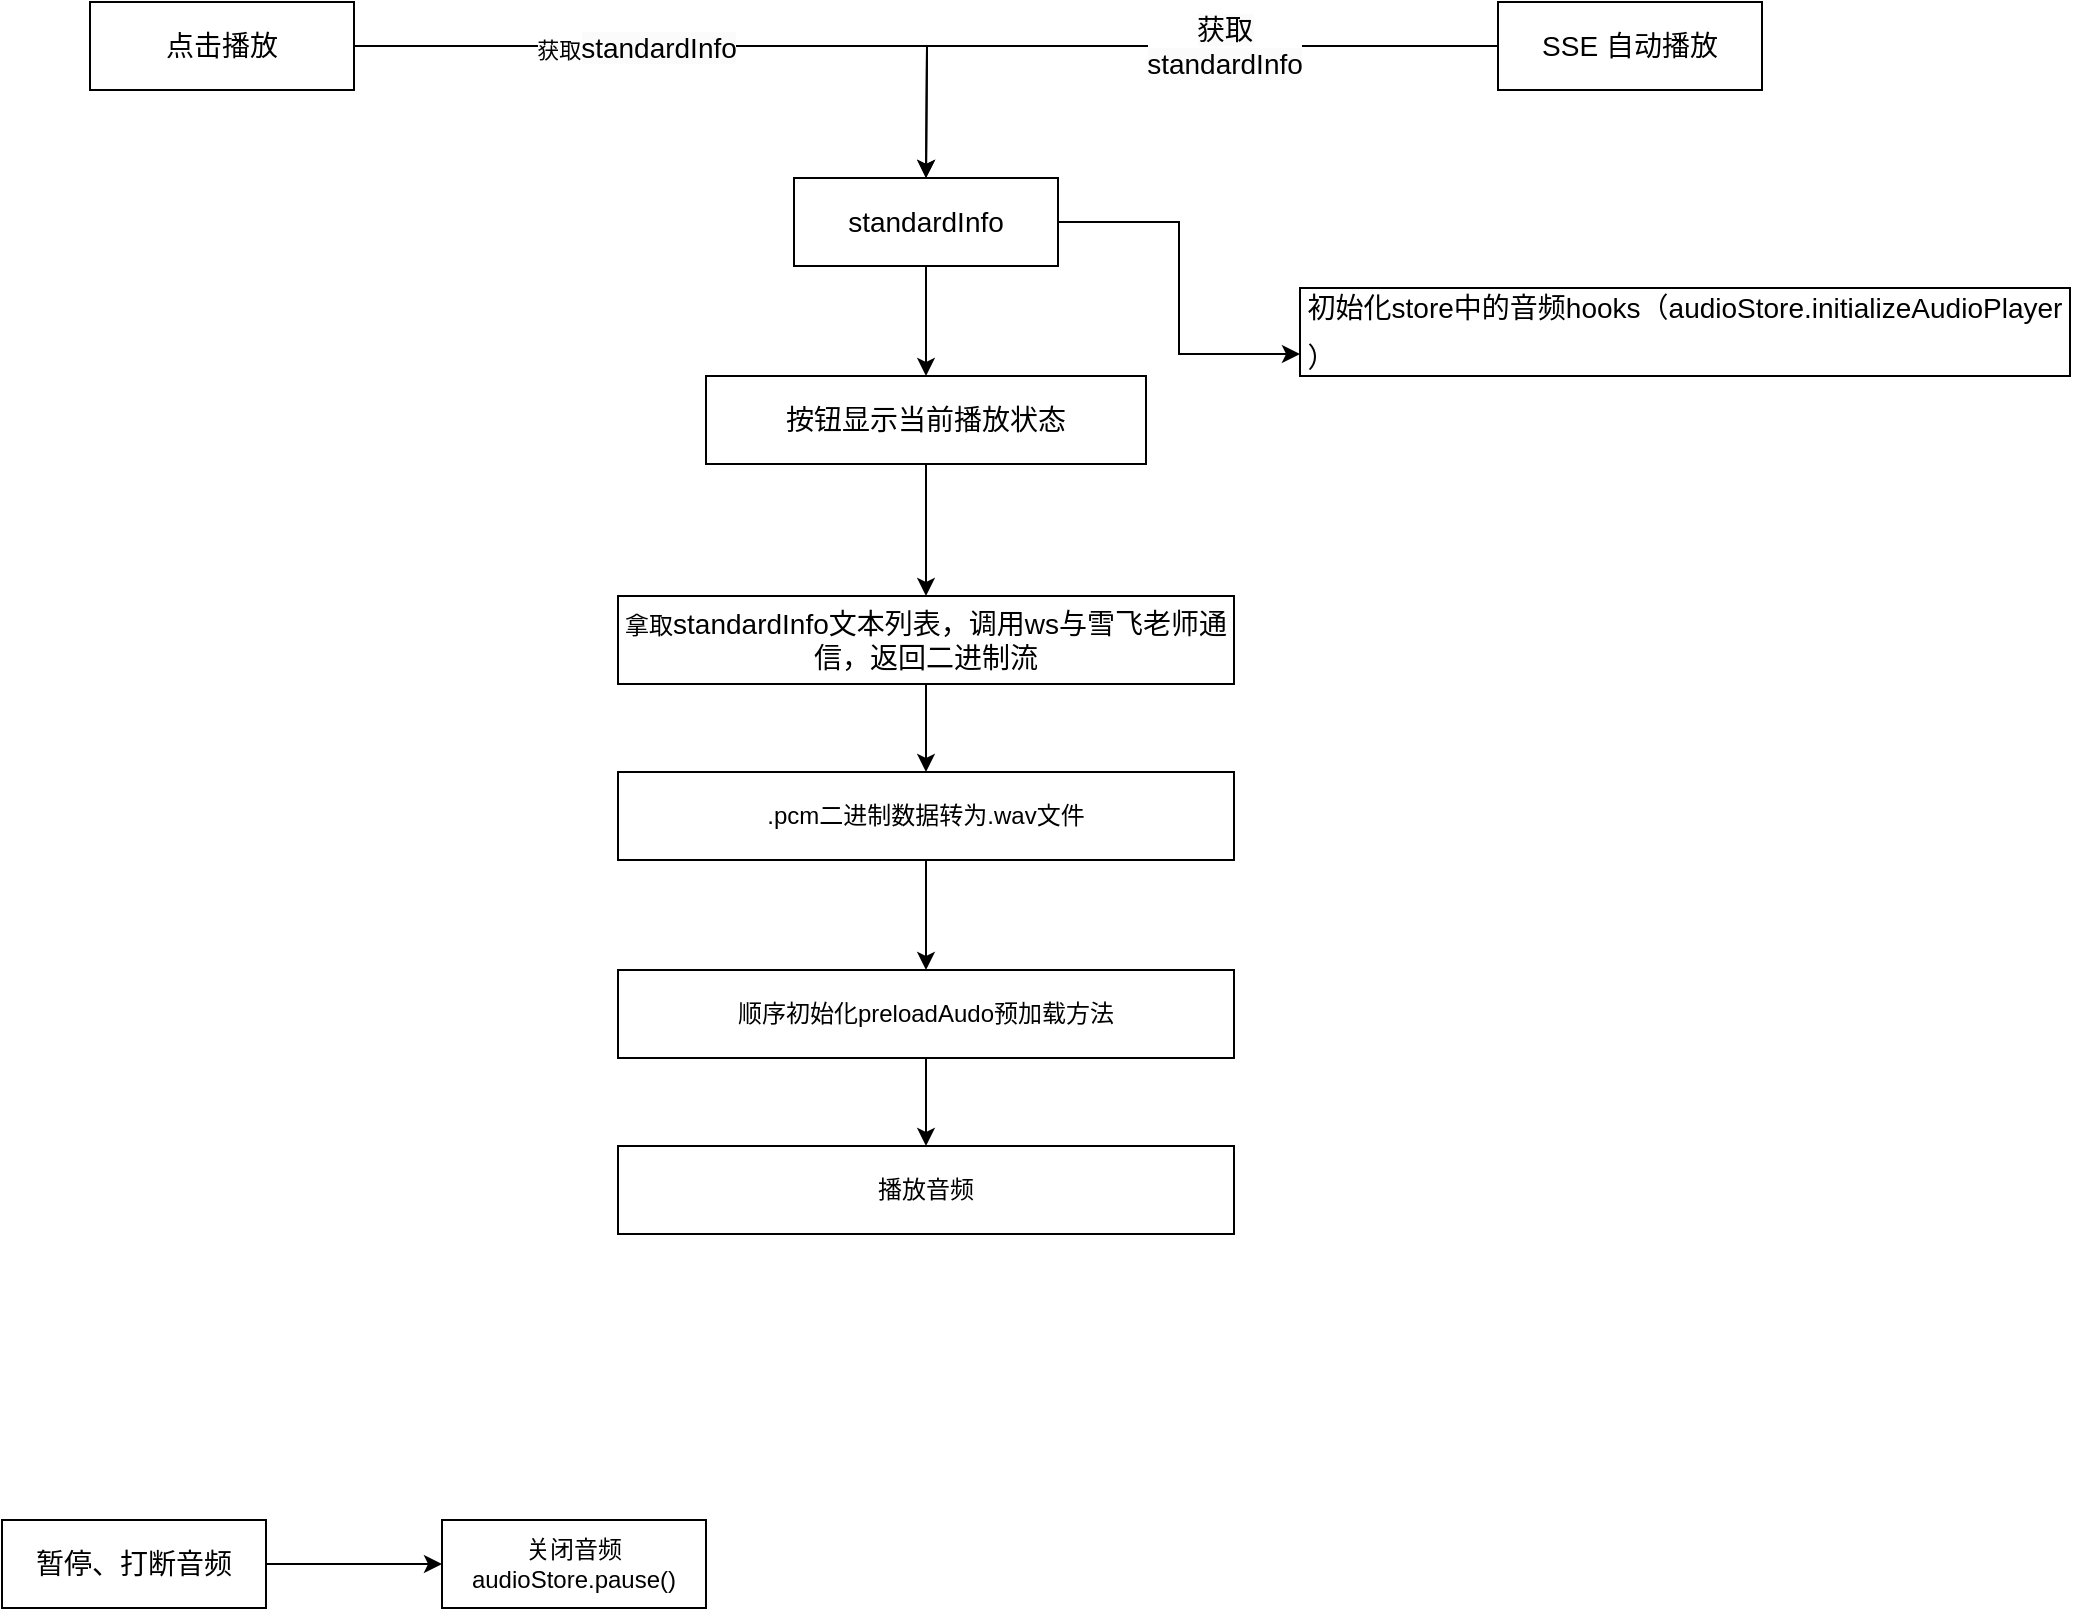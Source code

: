 <mxfile version="24.9.1">
  <diagram name="第 1 页" id="ta58vHe-GmDzUkSBEKzQ">
    <mxGraphModel dx="1434" dy="2473" grid="1" gridSize="11" guides="1" tooltips="1" connect="1" arrows="1" fold="1" page="1" pageScale="1" pageWidth="1169" pageHeight="1654" math="0" shadow="0">
      <root>
        <mxCell id="0" />
        <mxCell id="1" parent="0" />
        <mxCell id="XZLTzyuDEAE5YP5i8VYK-20" style="edgeStyle=orthogonalEdgeStyle;rounded=0;orthogonalLoop=1;jettySize=auto;html=1;" edge="1" parent="1" source="XZLTzyuDEAE5YP5i8VYK-1">
          <mxGeometry relative="1" as="geometry">
            <mxPoint x="594" y="-1452" as="targetPoint" />
          </mxGeometry>
        </mxCell>
        <mxCell id="XZLTzyuDEAE5YP5i8VYK-23" value="获取&lt;span style=&quot;font-size: 14px; text-align: left; white-space: pre-wrap; background-color: rgb(251, 251, 251);&quot;&gt;standardInfo&lt;/span&gt;" style="edgeLabel;html=1;align=center;verticalAlign=middle;resizable=0;points=[];" vertex="1" connectable="0" parent="XZLTzyuDEAE5YP5i8VYK-20">
          <mxGeometry x="-0.2" y="-1" relative="1" as="geometry">
            <mxPoint as="offset" />
          </mxGeometry>
        </mxCell>
        <mxCell id="XZLTzyuDEAE5YP5i8VYK-1" value="&lt;article data-content=&quot;[{&amp;quot;type&amp;quot;:&amp;quot;block&amp;quot;,&amp;quot;id&amp;quot;:&amp;quot;Hbyp-1732607685483&amp;quot;,&amp;quot;name&amp;quot;:&amp;quot;paragraph&amp;quot;,&amp;quot;data&amp;quot;:{},&amp;quot;nodes&amp;quot;:[{&amp;quot;type&amp;quot;:&amp;quot;text&amp;quot;,&amp;quot;id&amp;quot;:&amp;quot;SaNG-1732607685481&amp;quot;,&amp;quot;leaves&amp;quot;:[{&amp;quot;text&amp;quot;:&amp;quot;standardInfo&amp;quot;,&amp;quot;marks&amp;quot;:[]}]}],&amp;quot;state&amp;quot;:{}}]&quot;&gt;&lt;div style=&quot;white-space-collapse: preserve; line-height: 1.75; font-size: 14px; text-align: left;&quot;&gt;点击播放&lt;/div&gt;&lt;/article&gt;" style="rounded=0;whiteSpace=wrap;html=1;" vertex="1" parent="1">
          <mxGeometry x="176" y="-1540" width="132" height="44" as="geometry" />
        </mxCell>
        <mxCell id="XZLTzyuDEAE5YP5i8VYK-21" style="edgeStyle=orthogonalEdgeStyle;rounded=0;orthogonalLoop=1;jettySize=auto;html=1;" edge="1" parent="1" source="XZLTzyuDEAE5YP5i8VYK-19">
          <mxGeometry relative="1" as="geometry">
            <mxPoint x="594" y="-1452" as="targetPoint" />
          </mxGeometry>
        </mxCell>
        <mxCell id="XZLTzyuDEAE5YP5i8VYK-25" value="&lt;span style=&quot;font-size: 14px; text-align: left; white-space: pre-wrap; background-color: rgb(251, 251, 251);&quot;&gt;获取&lt;/span&gt;&lt;div&gt;&lt;span style=&quot;background-color: rgb(251, 251, 251); font-size: 14px; text-align: left; white-space: pre-wrap;&quot;&gt;standardInfo&lt;/span&gt;&lt;/div&gt;" style="edgeLabel;html=1;align=center;verticalAlign=middle;resizable=0;points=[];" vertex="1" connectable="0" parent="XZLTzyuDEAE5YP5i8VYK-21">
          <mxGeometry x="-0.22" relative="1" as="geometry">
            <mxPoint as="offset" />
          </mxGeometry>
        </mxCell>
        <mxCell id="XZLTzyuDEAE5YP5i8VYK-19" value="&lt;article data-content=&quot;[{&amp;quot;type&amp;quot;:&amp;quot;block&amp;quot;,&amp;quot;id&amp;quot;:&amp;quot;Hbyp-1732607685483&amp;quot;,&amp;quot;name&amp;quot;:&amp;quot;paragraph&amp;quot;,&amp;quot;data&amp;quot;:{},&amp;quot;nodes&amp;quot;:[{&amp;quot;type&amp;quot;:&amp;quot;text&amp;quot;,&amp;quot;id&amp;quot;:&amp;quot;SaNG-1732607685481&amp;quot;,&amp;quot;leaves&amp;quot;:[{&amp;quot;text&amp;quot;:&amp;quot;standardInfo&amp;quot;,&amp;quot;marks&amp;quot;:[]}]}],&amp;quot;state&amp;quot;:{}}]&quot;&gt;&lt;div style=&quot;white-space-collapse: preserve; line-height: 1.75; font-size: 14px; text-align: left;&quot;&gt;SSE 自动播放&lt;/div&gt;&lt;/article&gt;" style="rounded=0;whiteSpace=wrap;html=1;" vertex="1" parent="1">
          <mxGeometry x="880" y="-1540" width="132" height="44" as="geometry" />
        </mxCell>
        <mxCell id="XZLTzyuDEAE5YP5i8VYK-26" style="edgeStyle=orthogonalEdgeStyle;rounded=0;orthogonalLoop=1;jettySize=auto;html=1;" edge="1" parent="1" source="XZLTzyuDEAE5YP5i8VYK-22">
          <mxGeometry relative="1" as="geometry">
            <mxPoint x="594" y="-1353" as="targetPoint" />
          </mxGeometry>
        </mxCell>
        <mxCell id="XZLTzyuDEAE5YP5i8VYK-42" style="edgeStyle=orthogonalEdgeStyle;rounded=0;orthogonalLoop=1;jettySize=auto;html=1;entryX=0;entryY=0.75;entryDx=0;entryDy=0;" edge="1" parent="1" source="XZLTzyuDEAE5YP5i8VYK-22" target="XZLTzyuDEAE5YP5i8VYK-41">
          <mxGeometry relative="1" as="geometry" />
        </mxCell>
        <mxCell id="XZLTzyuDEAE5YP5i8VYK-22" value="&lt;article data-content=&quot;[{&amp;quot;type&amp;quot;:&amp;quot;block&amp;quot;,&amp;quot;id&amp;quot;:&amp;quot;Hbyp-1732607685483&amp;quot;,&amp;quot;name&amp;quot;:&amp;quot;paragraph&amp;quot;,&amp;quot;data&amp;quot;:{},&amp;quot;nodes&amp;quot;:[{&amp;quot;type&amp;quot;:&amp;quot;text&amp;quot;,&amp;quot;id&amp;quot;:&amp;quot;SaNG-1732607685481&amp;quot;,&amp;quot;leaves&amp;quot;:[{&amp;quot;text&amp;quot;:&amp;quot;standardInfo&amp;quot;,&amp;quot;marks&amp;quot;:[]}]}],&amp;quot;state&amp;quot;:{}}]&quot;&gt;&lt;div style=&quot;white-space-collapse: preserve; line-height: 1.75; font-size: 14px; text-align: left;&quot;&gt;standardInfo&lt;/div&gt;&lt;/article&gt;" style="rounded=0;whiteSpace=wrap;html=1;" vertex="1" parent="1">
          <mxGeometry x="528" y="-1452" width="132" height="44" as="geometry" />
        </mxCell>
        <mxCell id="XZLTzyuDEAE5YP5i8VYK-28" style="edgeStyle=orthogonalEdgeStyle;rounded=0;orthogonalLoop=1;jettySize=auto;html=1;" edge="1" parent="1" source="XZLTzyuDEAE5YP5i8VYK-27">
          <mxGeometry relative="1" as="geometry">
            <mxPoint x="594" y="-1243" as="targetPoint" />
          </mxGeometry>
        </mxCell>
        <mxCell id="XZLTzyuDEAE5YP5i8VYK-27" value="&lt;article data-content=&quot;[{&amp;quot;type&amp;quot;:&amp;quot;block&amp;quot;,&amp;quot;id&amp;quot;:&amp;quot;Hbyp-1732607685483&amp;quot;,&amp;quot;name&amp;quot;:&amp;quot;paragraph&amp;quot;,&amp;quot;data&amp;quot;:{},&amp;quot;nodes&amp;quot;:[{&amp;quot;type&amp;quot;:&amp;quot;text&amp;quot;,&amp;quot;id&amp;quot;:&amp;quot;SaNG-1732607685481&amp;quot;,&amp;quot;leaves&amp;quot;:[{&amp;quot;text&amp;quot;:&amp;quot;standardInfo&amp;quot;,&amp;quot;marks&amp;quot;:[]}]}],&amp;quot;state&amp;quot;:{}}]&quot;&gt;&lt;div style=&quot;white-space-collapse: preserve; line-height: 1.75; font-size: 14px; text-align: left;&quot;&gt;按钮显示当前&lt;span style=&quot;background-color: initial;&quot;&gt;播放状态&lt;/span&gt;&lt;/div&gt;&lt;/article&gt;" style="rounded=0;whiteSpace=wrap;html=1;" vertex="1" parent="1">
          <mxGeometry x="484" y="-1353" width="220" height="44" as="geometry" />
        </mxCell>
        <mxCell id="XZLTzyuDEAE5YP5i8VYK-30" style="edgeStyle=orthogonalEdgeStyle;rounded=0;orthogonalLoop=1;jettySize=auto;html=1;" edge="1" parent="1" source="XZLTzyuDEAE5YP5i8VYK-29">
          <mxGeometry relative="1" as="geometry">
            <mxPoint x="594" y="-1155" as="targetPoint" />
          </mxGeometry>
        </mxCell>
        <mxCell id="XZLTzyuDEAE5YP5i8VYK-29" value="拿取&lt;span style=&quot;font-size: 14px; text-align: left; white-space-collapse: preserve;&quot;&gt;standardInfo文本列表，调用ws与雪飞老师通信，返回二进制流&lt;/span&gt;" style="rounded=0;whiteSpace=wrap;html=1;" vertex="1" parent="1">
          <mxGeometry x="440" y="-1243" width="308" height="44" as="geometry" />
        </mxCell>
        <mxCell id="XZLTzyuDEAE5YP5i8VYK-32" style="edgeStyle=orthogonalEdgeStyle;rounded=0;orthogonalLoop=1;jettySize=auto;html=1;" edge="1" parent="1" source="XZLTzyuDEAE5YP5i8VYK-31">
          <mxGeometry relative="1" as="geometry">
            <mxPoint x="594" y="-1056" as="targetPoint" />
          </mxGeometry>
        </mxCell>
        <mxCell id="XZLTzyuDEAE5YP5i8VYK-31" value=".pcm二进制数据转为.wav文件" style="rounded=0;whiteSpace=wrap;html=1;" vertex="1" parent="1">
          <mxGeometry x="440" y="-1155" width="308" height="44" as="geometry" />
        </mxCell>
        <mxCell id="XZLTzyuDEAE5YP5i8VYK-36" style="edgeStyle=orthogonalEdgeStyle;rounded=0;orthogonalLoop=1;jettySize=auto;html=1;" edge="1" parent="1" source="XZLTzyuDEAE5YP5i8VYK-33">
          <mxGeometry relative="1" as="geometry">
            <mxPoint x="594" y="-968" as="targetPoint" />
          </mxGeometry>
        </mxCell>
        <mxCell id="XZLTzyuDEAE5YP5i8VYK-33" value="顺序初始化preloadAudo预加载&lt;span style=&quot;background-color: initial;&quot;&gt;方法&lt;/span&gt;" style="rounded=0;whiteSpace=wrap;html=1;" vertex="1" parent="1">
          <mxGeometry x="440" y="-1056" width="308" height="44" as="geometry" />
        </mxCell>
        <mxCell id="XZLTzyuDEAE5YP5i8VYK-37" value="播放音频" style="rounded=0;whiteSpace=wrap;html=1;" vertex="1" parent="1">
          <mxGeometry x="440" y="-968" width="308" height="44" as="geometry" />
        </mxCell>
        <mxCell id="XZLTzyuDEAE5YP5i8VYK-43" style="edgeStyle=orthogonalEdgeStyle;rounded=0;orthogonalLoop=1;jettySize=auto;html=1;" edge="1" parent="1" source="XZLTzyuDEAE5YP5i8VYK-39">
          <mxGeometry relative="1" as="geometry">
            <mxPoint x="352" y="-759" as="targetPoint" />
          </mxGeometry>
        </mxCell>
        <mxCell id="XZLTzyuDEAE5YP5i8VYK-39" value="&lt;article data-content=&quot;[{&amp;quot;type&amp;quot;:&amp;quot;block&amp;quot;,&amp;quot;id&amp;quot;:&amp;quot;Hbyp-1732607685483&amp;quot;,&amp;quot;name&amp;quot;:&amp;quot;paragraph&amp;quot;,&amp;quot;data&amp;quot;:{},&amp;quot;nodes&amp;quot;:[{&amp;quot;type&amp;quot;:&amp;quot;text&amp;quot;,&amp;quot;id&amp;quot;:&amp;quot;SaNG-1732607685481&amp;quot;,&amp;quot;leaves&amp;quot;:[{&amp;quot;text&amp;quot;:&amp;quot;standardInfo&amp;quot;,&amp;quot;marks&amp;quot;:[]}]}],&amp;quot;state&amp;quot;:{}}]&quot;&gt;&lt;div style=&quot;white-space-collapse: preserve; line-height: 1.75; font-size: 14px; text-align: left;&quot;&gt;暂停、打断音频&lt;/div&gt;&lt;/article&gt;" style="rounded=0;whiteSpace=wrap;html=1;" vertex="1" parent="1">
          <mxGeometry x="132" y="-781" width="132" height="44" as="geometry" />
        </mxCell>
        <mxCell id="XZLTzyuDEAE5YP5i8VYK-41" value="&lt;article data-content=&quot;[{&amp;quot;type&amp;quot;:&amp;quot;block&amp;quot;,&amp;quot;id&amp;quot;:&amp;quot;Hbyp-1732607685483&amp;quot;,&amp;quot;name&amp;quot;:&amp;quot;paragraph&amp;quot;,&amp;quot;data&amp;quot;:{},&amp;quot;nodes&amp;quot;:[{&amp;quot;type&amp;quot;:&amp;quot;text&amp;quot;,&amp;quot;id&amp;quot;:&amp;quot;SaNG-1732607685481&amp;quot;,&amp;quot;leaves&amp;quot;:[{&amp;quot;text&amp;quot;:&amp;quot;standardInfo&amp;quot;,&amp;quot;marks&amp;quot;:[]}]}],&amp;quot;state&amp;quot;:{}}]&quot;&gt;&lt;div style=&quot;white-space-collapse: preserve; line-height: 1.75; font-size: 14px; text-align: left;&quot;&gt;初始化store中的音频hooks（audioStore.initializeAudioPlayer&lt;/div&gt;&lt;div style=&quot;white-space-collapse: preserve; line-height: 1.75; font-size: 14px; text-align: left;&quot;&gt;）&lt;/div&gt;&lt;/article&gt;" style="rounded=0;whiteSpace=wrap;html=1;" vertex="1" parent="1">
          <mxGeometry x="781" y="-1397" width="385" height="44" as="geometry" />
        </mxCell>
        <mxCell id="XZLTzyuDEAE5YP5i8VYK-44" value="关闭音频audioStore.pause()" style="rounded=0;whiteSpace=wrap;html=1;" vertex="1" parent="1">
          <mxGeometry x="352" y="-781" width="132" height="44" as="geometry" />
        </mxCell>
      </root>
    </mxGraphModel>
  </diagram>
</mxfile>
